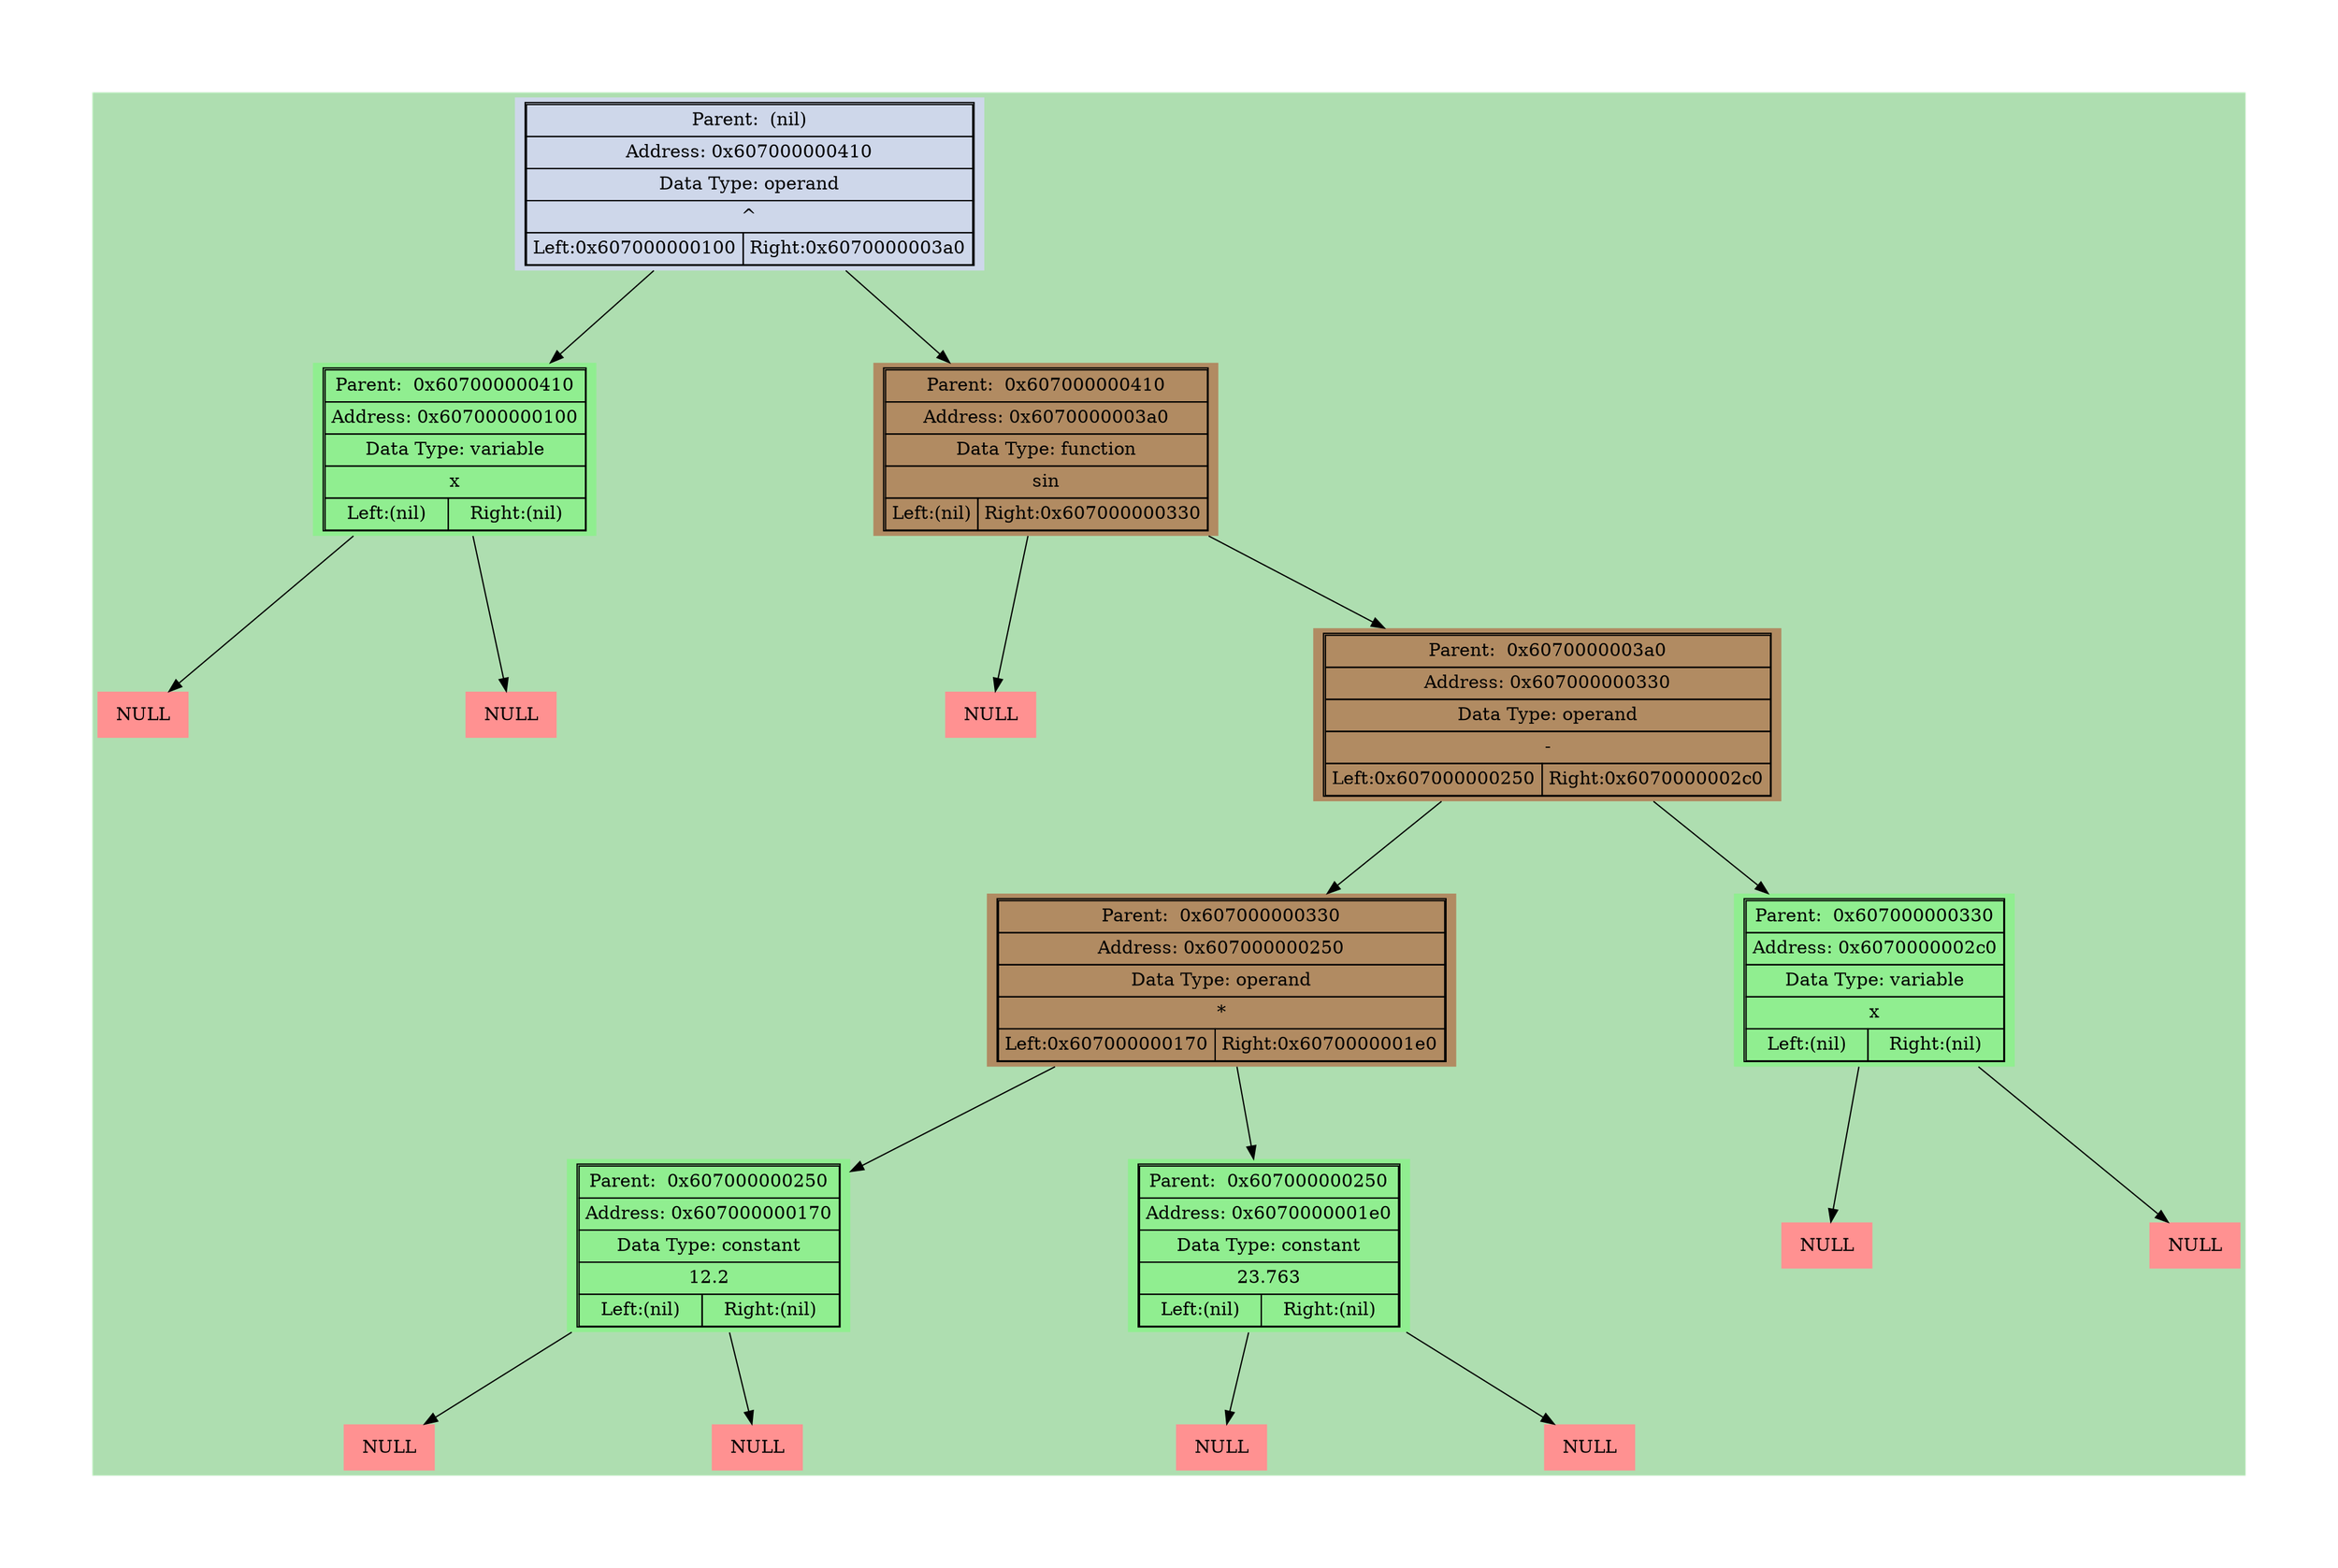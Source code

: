 digraph LIST{
harset = "UTF-8";
node [shape=plaintext];
bgcolor = "#0000aa";
fontcolor = black;
fontsize = 18;
style = "italic";
margin = 1;
ranksep = 1;
nodesep = 3;
bgcolor = "#aedeb0";
"0x607000000100" [style = "filled", fillcolor = "lightgreen",label=<
<table border="1" cellspacing="0" cellpadding="4">
<tr><td colspan="2">Parent:  0x607000000410</td></tr>
<tr><td colspan="2">Address: 0x607000000100</td></tr>
<tr><td colspan="2">Data Type: variable</td></tr>
<tr><td colspan="2">x</td></tr>
<tr><td align = "center" >Left:(nil)</td><td align = "center" >Right:(nil)</td></tr></table>>];

"0x607000000410" -> "0x607000000100";
"0x607000000100" -> "0x607000000138";
"0x607000000138" [style = "filled", fillcolor = "#ff9191", label=<
<table border = "0" cellspacing="2" cellpadding="4">
<tr><td>NULL</td></tr></table>>];

"0x607000000100" -> "0x607000000140";
"0x607000000140" [style = "filled", fillcolor = "#ff9191", label=<
<table border = "0" cellspacing="2" cellpadding="4">
<tr><td>NULL</td></tr></table>>];

"0x6070000003a0" [style = "filled", fillcolor = "#b18b62",label=<
<table border="1" cellspacing="0" cellpadding="4">
<tr><td colspan="2">Parent:  0x607000000410</td></tr>
<tr><td colspan="2">Address: 0x6070000003a0</td></tr>
<tr><td colspan="2">Data Type: function</td></tr>
<tr><td colspan="2">sin</td></tr>
<tr><td align = "center" >Left:(nil)</td><td align = "center" >Right:0x607000000330</td></tr></table>>];

"0x607000000410" -> "0x6070000003a0";
"0x6070000003a0" -> "0x6070000003d8";
"0x6070000003d8" [style = "filled", fillcolor = "#ff9191", label=<
<table border = "0" cellspacing="2" cellpadding="4">
<tr><td>NULL</td></tr></table>>];

"0x607000000330" [style = "filled", fillcolor = "#b18b62",label=<
<table border="1" cellspacing="0" cellpadding="4">
<tr><td colspan="2">Parent:  0x6070000003a0</td></tr>
<tr><td colspan="2">Address: 0x607000000330</td></tr>
<tr><td colspan="2">Data Type: operand</td></tr>
<tr><td colspan="2">-</td></tr>
<tr><td align = "center" >Left:0x607000000250</td><td align = "center" >Right:0x6070000002c0</td></tr></table>>];

"0x6070000003a0" -> "0x607000000330";
"0x607000000250" [style = "filled", fillcolor = "#b18b62",label=<
<table border="1" cellspacing="0" cellpadding="4">
<tr><td colspan="2">Parent:  0x607000000330</td></tr>
<tr><td colspan="2">Address: 0x607000000250</td></tr>
<tr><td colspan="2">Data Type: operand</td></tr>
<tr><td colspan="2">*</td></tr>
<tr><td align = "center" >Left:0x607000000170</td><td align = "center" >Right:0x6070000001e0</td></tr></table>>];

"0x607000000330" -> "0x607000000250";
"0x607000000170" [style = "filled", fillcolor = "lightgreen",label=<
<table border="1" cellspacing="0" cellpadding="4">
<tr><td colspan="2">Parent:  0x607000000250</td></tr>
<tr><td colspan="2">Address: 0x607000000170</td></tr>
<tr><td colspan="2">Data Type: constant</td></tr>
<tr><td colspan="2">12.2</td></tr>
<tr><td align = "center" >Left:(nil)</td><td align = "center" >Right:(nil)</td></tr></table>>];

"0x607000000250" -> "0x607000000170";
"0x607000000170" -> "0x6070000001a8";
"0x6070000001a8" [style = "filled", fillcolor = "#ff9191", label=<
<table border = "0" cellspacing="2" cellpadding="4">
<tr><td>NULL</td></tr></table>>];

"0x607000000170" -> "0x6070000001b0";
"0x6070000001b0" [style = "filled", fillcolor = "#ff9191", label=<
<table border = "0" cellspacing="2" cellpadding="4">
<tr><td>NULL</td></tr></table>>];

"0x6070000001e0" [style = "filled", fillcolor = "lightgreen",label=<
<table border="1" cellspacing="0" cellpadding="4">
<tr><td colspan="2">Parent:  0x607000000250</td></tr>
<tr><td colspan="2">Address: 0x6070000001e0</td></tr>
<tr><td colspan="2">Data Type: constant</td></tr>
<tr><td colspan="2">23.763</td></tr>
<tr><td align = "center" >Left:(nil)</td><td align = "center" >Right:(nil)</td></tr></table>>];

"0x607000000250" -> "0x6070000001e0";
"0x6070000001e0" -> "0x607000000218";
"0x607000000218" [style = "filled", fillcolor = "#ff9191", label=<
<table border = "0" cellspacing="2" cellpadding="4">
<tr><td>NULL</td></tr></table>>];

"0x6070000001e0" -> "0x607000000220";
"0x607000000220" [style = "filled", fillcolor = "#ff9191", label=<
<table border = "0" cellspacing="2" cellpadding="4">
<tr><td>NULL</td></tr></table>>];

"0x6070000002c0" [style = "filled", fillcolor = "lightgreen",label=<
<table border="1" cellspacing="0" cellpadding="4">
<tr><td colspan="2">Parent:  0x607000000330</td></tr>
<tr><td colspan="2">Address: 0x6070000002c0</td></tr>
<tr><td colspan="2">Data Type: variable</td></tr>
<tr><td colspan="2">x</td></tr>
<tr><td align = "center" >Left:(nil)</td><td align = "center" >Right:(nil)</td></tr></table>>];

"0x607000000330" -> "0x6070000002c0";
"0x6070000002c0" -> "0x6070000002f8";
"0x6070000002f8" [style = "filled", fillcolor = "#ff9191", label=<
<table border = "0" cellspacing="2" cellpadding="4">
<tr><td>NULL</td></tr></table>>];

"0x6070000002c0" -> "0x607000000300";
"0x607000000300" [style = "filled", fillcolor = "#ff9191", label=<
<table border = "0" cellspacing="2" cellpadding="4">
<tr><td>NULL</td></tr></table>>];

"0x607000000410" [style = "filled", fillcolor = "#ced7ea",label=<
<table border="1" cellspacing="0" cellpadding="4">
<tr><td colspan="2">Parent:  (nil)</td></tr>
<tr><td colspan="2">Address: 0x607000000410</td></tr>
<tr><td colspan="2">Data Type: operand</td></tr>
<tr><td colspan="2">^</td></tr>
<tr><td align = "center" >Left:0x607000000100</td><td align = "center" >Right:0x6070000003a0</td></tr></table>>];

}